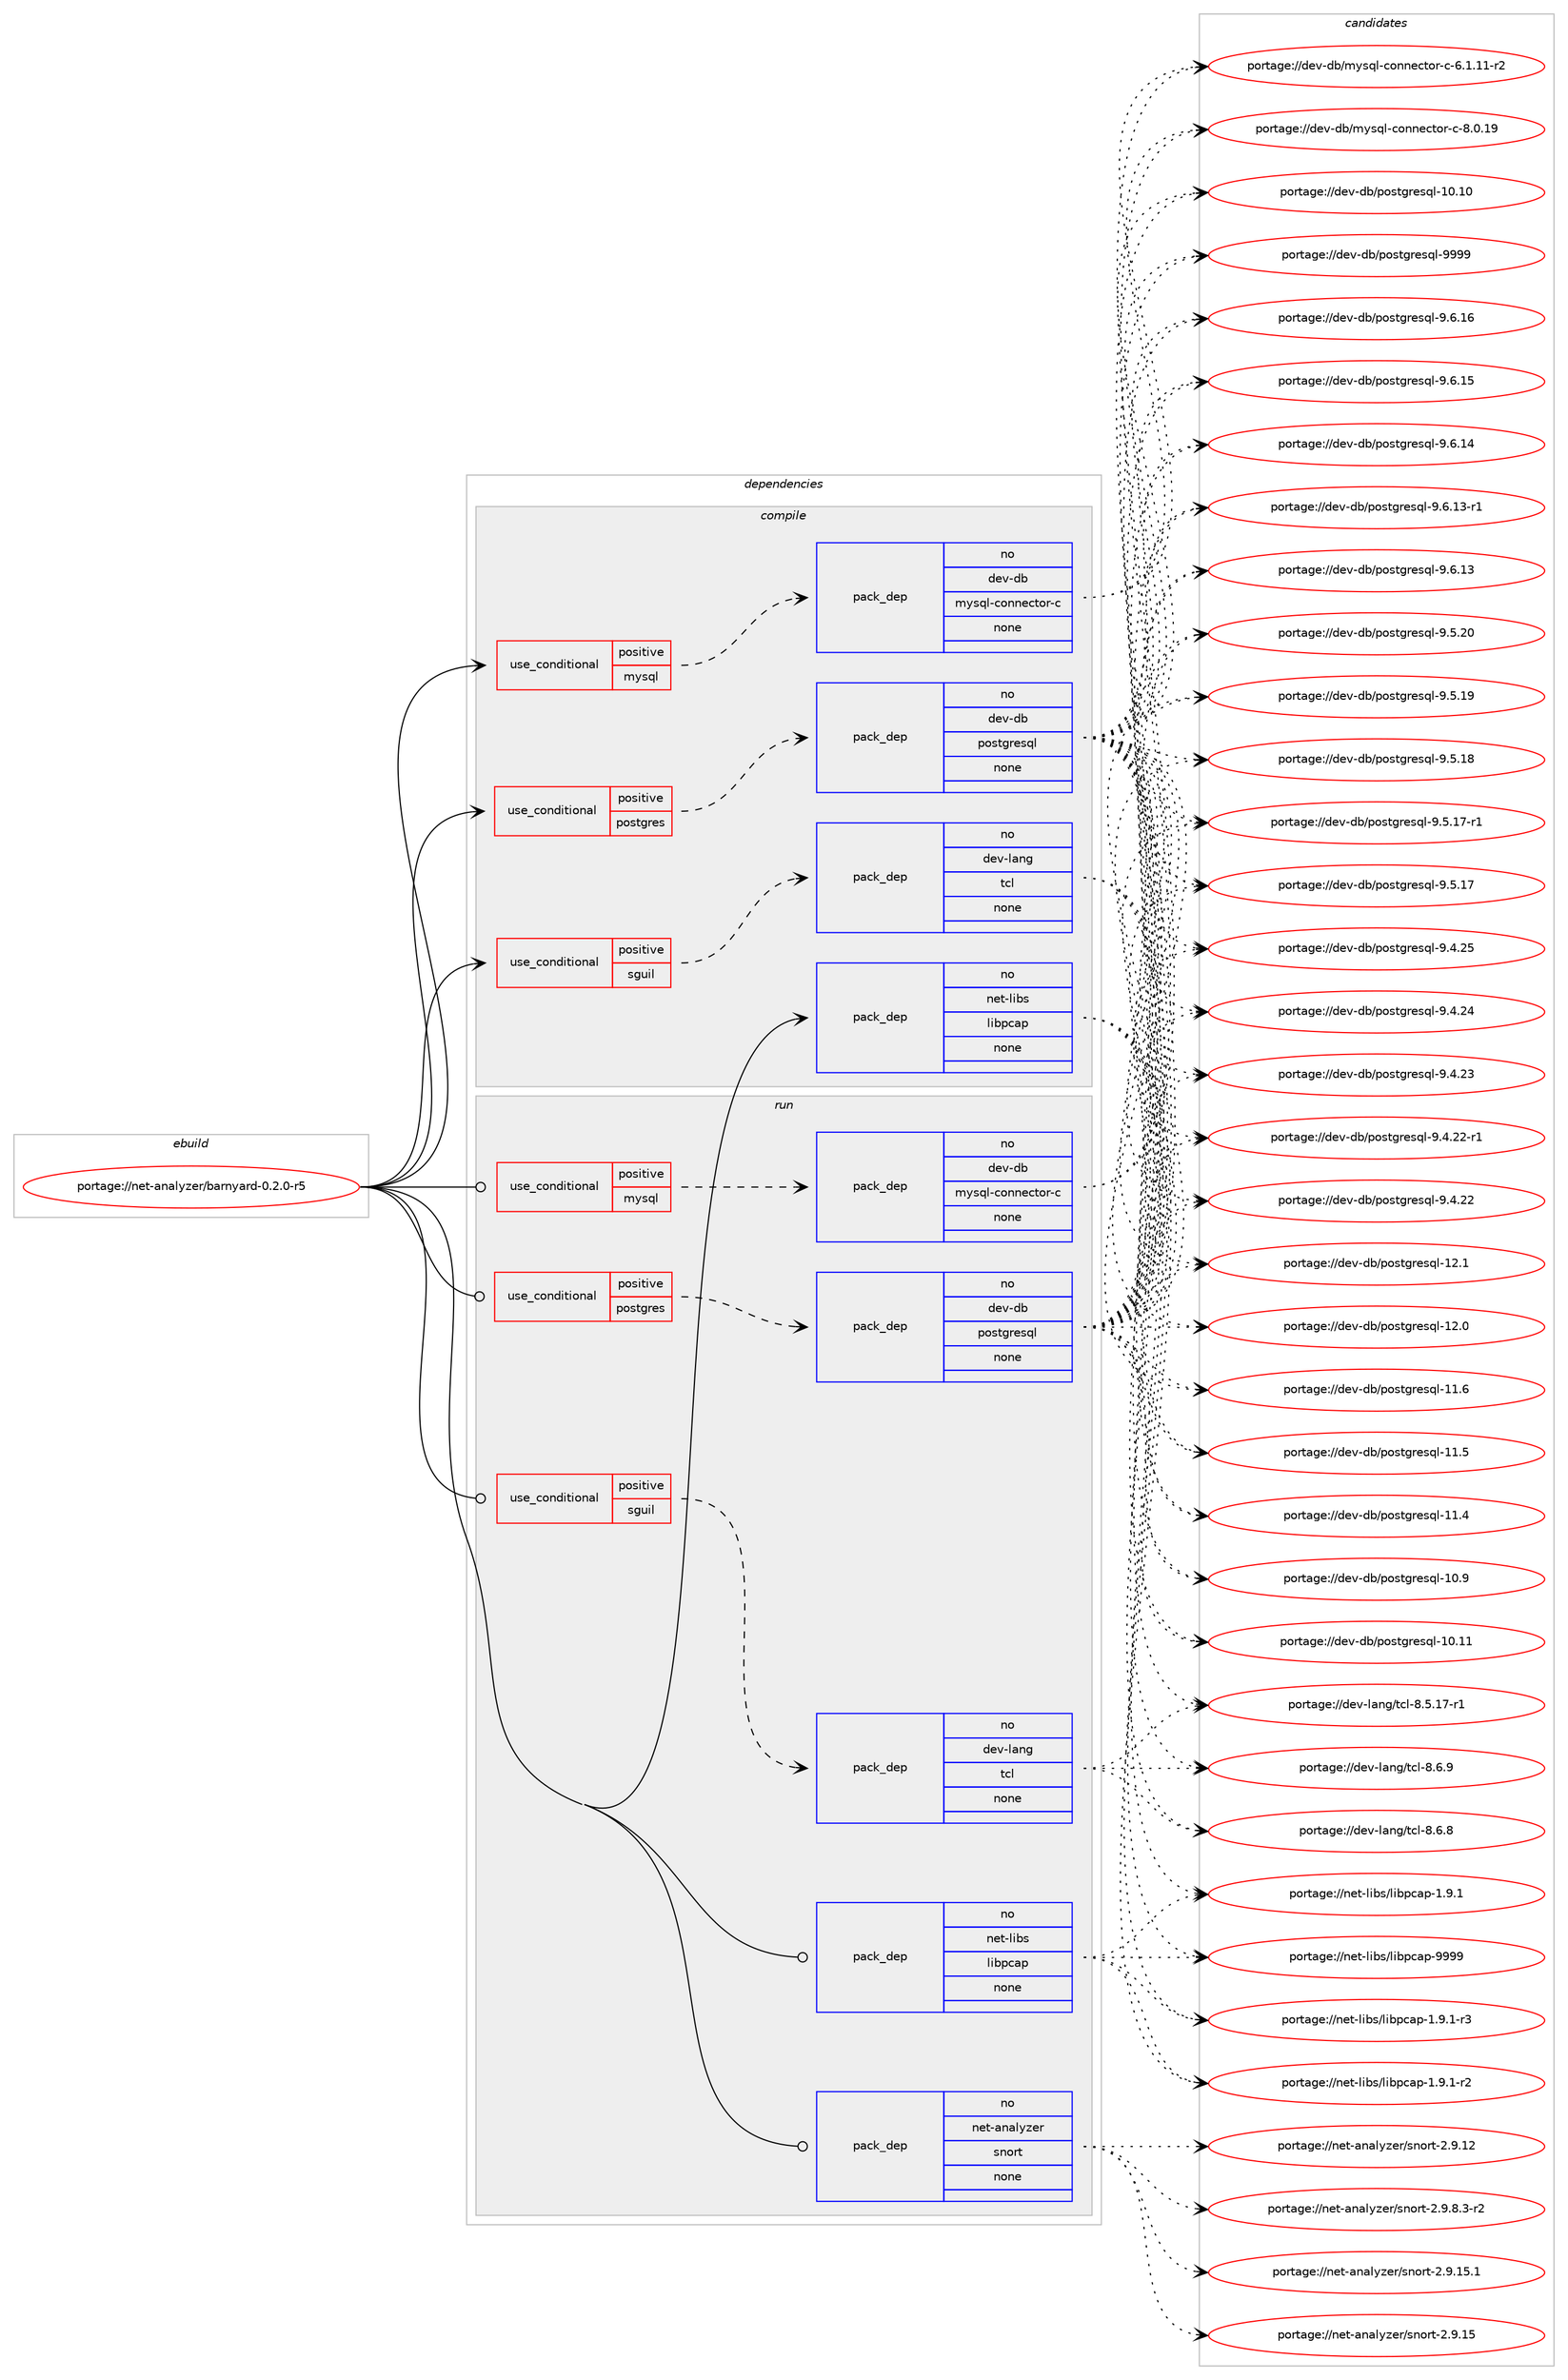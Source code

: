 digraph prolog {

# *************
# Graph options
# *************

newrank=true;
concentrate=true;
compound=true;
graph [rankdir=LR,fontname=Helvetica,fontsize=10,ranksep=1.5];#, ranksep=2.5, nodesep=0.2];
edge  [arrowhead=vee];
node  [fontname=Helvetica,fontsize=10];

# **********
# The ebuild
# **********

subgraph cluster_leftcol {
color=gray;
rank=same;
label=<<i>ebuild</i>>;
id [label="portage://net-analyzer/barnyard-0.2.0-r5", color=red, width=4, href="../net-analyzer/barnyard-0.2.0-r5.svg"];
}

# ****************
# The dependencies
# ****************

subgraph cluster_midcol {
color=gray;
label=<<i>dependencies</i>>;
subgraph cluster_compile {
fillcolor="#eeeeee";
style=filled;
label=<<i>compile</i>>;
subgraph cond36771 {
dependency162387 [label=<<TABLE BORDER="0" CELLBORDER="1" CELLSPACING="0" CELLPADDING="4"><TR><TD ROWSPAN="3" CELLPADDING="10">use_conditional</TD></TR><TR><TD>positive</TD></TR><TR><TD>mysql</TD></TR></TABLE>>, shape=none, color=red];
subgraph pack122978 {
dependency162388 [label=<<TABLE BORDER="0" CELLBORDER="1" CELLSPACING="0" CELLPADDING="4" WIDTH="220"><TR><TD ROWSPAN="6" CELLPADDING="30">pack_dep</TD></TR><TR><TD WIDTH="110">no</TD></TR><TR><TD>dev-db</TD></TR><TR><TD>mysql-connector-c</TD></TR><TR><TD>none</TD></TR><TR><TD></TD></TR></TABLE>>, shape=none, color=blue];
}
dependency162387:e -> dependency162388:w [weight=20,style="dashed",arrowhead="vee"];
}
id:e -> dependency162387:w [weight=20,style="solid",arrowhead="vee"];
subgraph cond36772 {
dependency162389 [label=<<TABLE BORDER="0" CELLBORDER="1" CELLSPACING="0" CELLPADDING="4"><TR><TD ROWSPAN="3" CELLPADDING="10">use_conditional</TD></TR><TR><TD>positive</TD></TR><TR><TD>postgres</TD></TR></TABLE>>, shape=none, color=red];
subgraph pack122979 {
dependency162390 [label=<<TABLE BORDER="0" CELLBORDER="1" CELLSPACING="0" CELLPADDING="4" WIDTH="220"><TR><TD ROWSPAN="6" CELLPADDING="30">pack_dep</TD></TR><TR><TD WIDTH="110">no</TD></TR><TR><TD>dev-db</TD></TR><TR><TD>postgresql</TD></TR><TR><TD>none</TD></TR><TR><TD></TD></TR></TABLE>>, shape=none, color=blue];
}
dependency162389:e -> dependency162390:w [weight=20,style="dashed",arrowhead="vee"];
}
id:e -> dependency162389:w [weight=20,style="solid",arrowhead="vee"];
subgraph cond36773 {
dependency162391 [label=<<TABLE BORDER="0" CELLBORDER="1" CELLSPACING="0" CELLPADDING="4"><TR><TD ROWSPAN="3" CELLPADDING="10">use_conditional</TD></TR><TR><TD>positive</TD></TR><TR><TD>sguil</TD></TR></TABLE>>, shape=none, color=red];
subgraph pack122980 {
dependency162392 [label=<<TABLE BORDER="0" CELLBORDER="1" CELLSPACING="0" CELLPADDING="4" WIDTH="220"><TR><TD ROWSPAN="6" CELLPADDING="30">pack_dep</TD></TR><TR><TD WIDTH="110">no</TD></TR><TR><TD>dev-lang</TD></TR><TR><TD>tcl</TD></TR><TR><TD>none</TD></TR><TR><TD></TD></TR></TABLE>>, shape=none, color=blue];
}
dependency162391:e -> dependency162392:w [weight=20,style="dashed",arrowhead="vee"];
}
id:e -> dependency162391:w [weight=20,style="solid",arrowhead="vee"];
subgraph pack122981 {
dependency162393 [label=<<TABLE BORDER="0" CELLBORDER="1" CELLSPACING="0" CELLPADDING="4" WIDTH="220"><TR><TD ROWSPAN="6" CELLPADDING="30">pack_dep</TD></TR><TR><TD WIDTH="110">no</TD></TR><TR><TD>net-libs</TD></TR><TR><TD>libpcap</TD></TR><TR><TD>none</TD></TR><TR><TD></TD></TR></TABLE>>, shape=none, color=blue];
}
id:e -> dependency162393:w [weight=20,style="solid",arrowhead="vee"];
}
subgraph cluster_compileandrun {
fillcolor="#eeeeee";
style=filled;
label=<<i>compile and run</i>>;
}
subgraph cluster_run {
fillcolor="#eeeeee";
style=filled;
label=<<i>run</i>>;
subgraph cond36774 {
dependency162394 [label=<<TABLE BORDER="0" CELLBORDER="1" CELLSPACING="0" CELLPADDING="4"><TR><TD ROWSPAN="3" CELLPADDING="10">use_conditional</TD></TR><TR><TD>positive</TD></TR><TR><TD>mysql</TD></TR></TABLE>>, shape=none, color=red];
subgraph pack122982 {
dependency162395 [label=<<TABLE BORDER="0" CELLBORDER="1" CELLSPACING="0" CELLPADDING="4" WIDTH="220"><TR><TD ROWSPAN="6" CELLPADDING="30">pack_dep</TD></TR><TR><TD WIDTH="110">no</TD></TR><TR><TD>dev-db</TD></TR><TR><TD>mysql-connector-c</TD></TR><TR><TD>none</TD></TR><TR><TD></TD></TR></TABLE>>, shape=none, color=blue];
}
dependency162394:e -> dependency162395:w [weight=20,style="dashed",arrowhead="vee"];
}
id:e -> dependency162394:w [weight=20,style="solid",arrowhead="odot"];
subgraph cond36775 {
dependency162396 [label=<<TABLE BORDER="0" CELLBORDER="1" CELLSPACING="0" CELLPADDING="4"><TR><TD ROWSPAN="3" CELLPADDING="10">use_conditional</TD></TR><TR><TD>positive</TD></TR><TR><TD>postgres</TD></TR></TABLE>>, shape=none, color=red];
subgraph pack122983 {
dependency162397 [label=<<TABLE BORDER="0" CELLBORDER="1" CELLSPACING="0" CELLPADDING="4" WIDTH="220"><TR><TD ROWSPAN="6" CELLPADDING="30">pack_dep</TD></TR><TR><TD WIDTH="110">no</TD></TR><TR><TD>dev-db</TD></TR><TR><TD>postgresql</TD></TR><TR><TD>none</TD></TR><TR><TD></TD></TR></TABLE>>, shape=none, color=blue];
}
dependency162396:e -> dependency162397:w [weight=20,style="dashed",arrowhead="vee"];
}
id:e -> dependency162396:w [weight=20,style="solid",arrowhead="odot"];
subgraph cond36776 {
dependency162398 [label=<<TABLE BORDER="0" CELLBORDER="1" CELLSPACING="0" CELLPADDING="4"><TR><TD ROWSPAN="3" CELLPADDING="10">use_conditional</TD></TR><TR><TD>positive</TD></TR><TR><TD>sguil</TD></TR></TABLE>>, shape=none, color=red];
subgraph pack122984 {
dependency162399 [label=<<TABLE BORDER="0" CELLBORDER="1" CELLSPACING="0" CELLPADDING="4" WIDTH="220"><TR><TD ROWSPAN="6" CELLPADDING="30">pack_dep</TD></TR><TR><TD WIDTH="110">no</TD></TR><TR><TD>dev-lang</TD></TR><TR><TD>tcl</TD></TR><TR><TD>none</TD></TR><TR><TD></TD></TR></TABLE>>, shape=none, color=blue];
}
dependency162398:e -> dependency162399:w [weight=20,style="dashed",arrowhead="vee"];
}
id:e -> dependency162398:w [weight=20,style="solid",arrowhead="odot"];
subgraph pack122985 {
dependency162400 [label=<<TABLE BORDER="0" CELLBORDER="1" CELLSPACING="0" CELLPADDING="4" WIDTH="220"><TR><TD ROWSPAN="6" CELLPADDING="30">pack_dep</TD></TR><TR><TD WIDTH="110">no</TD></TR><TR><TD>net-analyzer</TD></TR><TR><TD>snort</TD></TR><TR><TD>none</TD></TR><TR><TD></TD></TR></TABLE>>, shape=none, color=blue];
}
id:e -> dependency162400:w [weight=20,style="solid",arrowhead="odot"];
subgraph pack122986 {
dependency162401 [label=<<TABLE BORDER="0" CELLBORDER="1" CELLSPACING="0" CELLPADDING="4" WIDTH="220"><TR><TD ROWSPAN="6" CELLPADDING="30">pack_dep</TD></TR><TR><TD WIDTH="110">no</TD></TR><TR><TD>net-libs</TD></TR><TR><TD>libpcap</TD></TR><TR><TD>none</TD></TR><TR><TD></TD></TR></TABLE>>, shape=none, color=blue];
}
id:e -> dependency162401:w [weight=20,style="solid",arrowhead="odot"];
}
}

# **************
# The candidates
# **************

subgraph cluster_choices {
rank=same;
color=gray;
label=<<i>candidates</i>>;

subgraph choice122978 {
color=black;
nodesep=1;
choice100101118451009847109121115113108459911111011010199116111114459945564648464957 [label="portage://dev-db/mysql-connector-c-8.0.19", color=red, width=4,href="../dev-db/mysql-connector-c-8.0.19.svg"];
choice1001011184510098471091211151131084599111110110101991161111144599455446494649494511450 [label="portage://dev-db/mysql-connector-c-6.1.11-r2", color=red, width=4,href="../dev-db/mysql-connector-c-6.1.11-r2.svg"];
dependency162388:e -> choice100101118451009847109121115113108459911111011010199116111114459945564648464957:w [style=dotted,weight="100"];
dependency162388:e -> choice1001011184510098471091211151131084599111110110101991161111144599455446494649494511450:w [style=dotted,weight="100"];
}
subgraph choice122979 {
color=black;
nodesep=1;
choice1001011184510098471121111151161031141011151131084557575757 [label="portage://dev-db/postgresql-9999", color=red, width=4,href="../dev-db/postgresql-9999.svg"];
choice10010111845100984711211111511610311410111511310845574654464954 [label="portage://dev-db/postgresql-9.6.16", color=red, width=4,href="../dev-db/postgresql-9.6.16.svg"];
choice10010111845100984711211111511610311410111511310845574654464953 [label="portage://dev-db/postgresql-9.6.15", color=red, width=4,href="../dev-db/postgresql-9.6.15.svg"];
choice10010111845100984711211111511610311410111511310845574654464952 [label="portage://dev-db/postgresql-9.6.14", color=red, width=4,href="../dev-db/postgresql-9.6.14.svg"];
choice100101118451009847112111115116103114101115113108455746544649514511449 [label="portage://dev-db/postgresql-9.6.13-r1", color=red, width=4,href="../dev-db/postgresql-9.6.13-r1.svg"];
choice10010111845100984711211111511610311410111511310845574654464951 [label="portage://dev-db/postgresql-9.6.13", color=red, width=4,href="../dev-db/postgresql-9.6.13.svg"];
choice10010111845100984711211111511610311410111511310845574653465048 [label="portage://dev-db/postgresql-9.5.20", color=red, width=4,href="../dev-db/postgresql-9.5.20.svg"];
choice10010111845100984711211111511610311410111511310845574653464957 [label="portage://dev-db/postgresql-9.5.19", color=red, width=4,href="../dev-db/postgresql-9.5.19.svg"];
choice10010111845100984711211111511610311410111511310845574653464956 [label="portage://dev-db/postgresql-9.5.18", color=red, width=4,href="../dev-db/postgresql-9.5.18.svg"];
choice100101118451009847112111115116103114101115113108455746534649554511449 [label="portage://dev-db/postgresql-9.5.17-r1", color=red, width=4,href="../dev-db/postgresql-9.5.17-r1.svg"];
choice10010111845100984711211111511610311410111511310845574653464955 [label="portage://dev-db/postgresql-9.5.17", color=red, width=4,href="../dev-db/postgresql-9.5.17.svg"];
choice10010111845100984711211111511610311410111511310845574652465053 [label="portage://dev-db/postgresql-9.4.25", color=red, width=4,href="../dev-db/postgresql-9.4.25.svg"];
choice10010111845100984711211111511610311410111511310845574652465052 [label="portage://dev-db/postgresql-9.4.24", color=red, width=4,href="../dev-db/postgresql-9.4.24.svg"];
choice10010111845100984711211111511610311410111511310845574652465051 [label="portage://dev-db/postgresql-9.4.23", color=red, width=4,href="../dev-db/postgresql-9.4.23.svg"];
choice100101118451009847112111115116103114101115113108455746524650504511449 [label="portage://dev-db/postgresql-9.4.22-r1", color=red, width=4,href="../dev-db/postgresql-9.4.22-r1.svg"];
choice10010111845100984711211111511610311410111511310845574652465050 [label="portage://dev-db/postgresql-9.4.22", color=red, width=4,href="../dev-db/postgresql-9.4.22.svg"];
choice1001011184510098471121111151161031141011151131084549504649 [label="portage://dev-db/postgresql-12.1", color=red, width=4,href="../dev-db/postgresql-12.1.svg"];
choice1001011184510098471121111151161031141011151131084549504648 [label="portage://dev-db/postgresql-12.0", color=red, width=4,href="../dev-db/postgresql-12.0.svg"];
choice1001011184510098471121111151161031141011151131084549494654 [label="portage://dev-db/postgresql-11.6", color=red, width=4,href="../dev-db/postgresql-11.6.svg"];
choice1001011184510098471121111151161031141011151131084549494653 [label="portage://dev-db/postgresql-11.5", color=red, width=4,href="../dev-db/postgresql-11.5.svg"];
choice1001011184510098471121111151161031141011151131084549494652 [label="portage://dev-db/postgresql-11.4", color=red, width=4,href="../dev-db/postgresql-11.4.svg"];
choice1001011184510098471121111151161031141011151131084549484657 [label="portage://dev-db/postgresql-10.9", color=red, width=4,href="../dev-db/postgresql-10.9.svg"];
choice100101118451009847112111115116103114101115113108454948464949 [label="portage://dev-db/postgresql-10.11", color=red, width=4,href="../dev-db/postgresql-10.11.svg"];
choice100101118451009847112111115116103114101115113108454948464948 [label="portage://dev-db/postgresql-10.10", color=red, width=4,href="../dev-db/postgresql-10.10.svg"];
dependency162390:e -> choice1001011184510098471121111151161031141011151131084557575757:w [style=dotted,weight="100"];
dependency162390:e -> choice10010111845100984711211111511610311410111511310845574654464954:w [style=dotted,weight="100"];
dependency162390:e -> choice10010111845100984711211111511610311410111511310845574654464953:w [style=dotted,weight="100"];
dependency162390:e -> choice10010111845100984711211111511610311410111511310845574654464952:w [style=dotted,weight="100"];
dependency162390:e -> choice100101118451009847112111115116103114101115113108455746544649514511449:w [style=dotted,weight="100"];
dependency162390:e -> choice10010111845100984711211111511610311410111511310845574654464951:w [style=dotted,weight="100"];
dependency162390:e -> choice10010111845100984711211111511610311410111511310845574653465048:w [style=dotted,weight="100"];
dependency162390:e -> choice10010111845100984711211111511610311410111511310845574653464957:w [style=dotted,weight="100"];
dependency162390:e -> choice10010111845100984711211111511610311410111511310845574653464956:w [style=dotted,weight="100"];
dependency162390:e -> choice100101118451009847112111115116103114101115113108455746534649554511449:w [style=dotted,weight="100"];
dependency162390:e -> choice10010111845100984711211111511610311410111511310845574653464955:w [style=dotted,weight="100"];
dependency162390:e -> choice10010111845100984711211111511610311410111511310845574652465053:w [style=dotted,weight="100"];
dependency162390:e -> choice10010111845100984711211111511610311410111511310845574652465052:w [style=dotted,weight="100"];
dependency162390:e -> choice10010111845100984711211111511610311410111511310845574652465051:w [style=dotted,weight="100"];
dependency162390:e -> choice100101118451009847112111115116103114101115113108455746524650504511449:w [style=dotted,weight="100"];
dependency162390:e -> choice10010111845100984711211111511610311410111511310845574652465050:w [style=dotted,weight="100"];
dependency162390:e -> choice1001011184510098471121111151161031141011151131084549504649:w [style=dotted,weight="100"];
dependency162390:e -> choice1001011184510098471121111151161031141011151131084549504648:w [style=dotted,weight="100"];
dependency162390:e -> choice1001011184510098471121111151161031141011151131084549494654:w [style=dotted,weight="100"];
dependency162390:e -> choice1001011184510098471121111151161031141011151131084549494653:w [style=dotted,weight="100"];
dependency162390:e -> choice1001011184510098471121111151161031141011151131084549494652:w [style=dotted,weight="100"];
dependency162390:e -> choice1001011184510098471121111151161031141011151131084549484657:w [style=dotted,weight="100"];
dependency162390:e -> choice100101118451009847112111115116103114101115113108454948464949:w [style=dotted,weight="100"];
dependency162390:e -> choice100101118451009847112111115116103114101115113108454948464948:w [style=dotted,weight="100"];
}
subgraph choice122980 {
color=black;
nodesep=1;
choice10010111845108971101034711699108455646544657 [label="portage://dev-lang/tcl-8.6.9", color=red, width=4,href="../dev-lang/tcl-8.6.9.svg"];
choice10010111845108971101034711699108455646544656 [label="portage://dev-lang/tcl-8.6.8", color=red, width=4,href="../dev-lang/tcl-8.6.8.svg"];
choice10010111845108971101034711699108455646534649554511449 [label="portage://dev-lang/tcl-8.5.17-r1", color=red, width=4,href="../dev-lang/tcl-8.5.17-r1.svg"];
dependency162392:e -> choice10010111845108971101034711699108455646544657:w [style=dotted,weight="100"];
dependency162392:e -> choice10010111845108971101034711699108455646544656:w [style=dotted,weight="100"];
dependency162392:e -> choice10010111845108971101034711699108455646534649554511449:w [style=dotted,weight="100"];
}
subgraph choice122981 {
color=black;
nodesep=1;
choice1101011164510810598115471081059811299971124557575757 [label="portage://net-libs/libpcap-9999", color=red, width=4,href="../net-libs/libpcap-9999.svg"];
choice1101011164510810598115471081059811299971124549465746494511451 [label="portage://net-libs/libpcap-1.9.1-r3", color=red, width=4,href="../net-libs/libpcap-1.9.1-r3.svg"];
choice1101011164510810598115471081059811299971124549465746494511450 [label="portage://net-libs/libpcap-1.9.1-r2", color=red, width=4,href="../net-libs/libpcap-1.9.1-r2.svg"];
choice110101116451081059811547108105981129997112454946574649 [label="portage://net-libs/libpcap-1.9.1", color=red, width=4,href="../net-libs/libpcap-1.9.1.svg"];
dependency162393:e -> choice1101011164510810598115471081059811299971124557575757:w [style=dotted,weight="100"];
dependency162393:e -> choice1101011164510810598115471081059811299971124549465746494511451:w [style=dotted,weight="100"];
dependency162393:e -> choice1101011164510810598115471081059811299971124549465746494511450:w [style=dotted,weight="100"];
dependency162393:e -> choice110101116451081059811547108105981129997112454946574649:w [style=dotted,weight="100"];
}
subgraph choice122982 {
color=black;
nodesep=1;
choice100101118451009847109121115113108459911111011010199116111114459945564648464957 [label="portage://dev-db/mysql-connector-c-8.0.19", color=red, width=4,href="../dev-db/mysql-connector-c-8.0.19.svg"];
choice1001011184510098471091211151131084599111110110101991161111144599455446494649494511450 [label="portage://dev-db/mysql-connector-c-6.1.11-r2", color=red, width=4,href="../dev-db/mysql-connector-c-6.1.11-r2.svg"];
dependency162395:e -> choice100101118451009847109121115113108459911111011010199116111114459945564648464957:w [style=dotted,weight="100"];
dependency162395:e -> choice1001011184510098471091211151131084599111110110101991161111144599455446494649494511450:w [style=dotted,weight="100"];
}
subgraph choice122983 {
color=black;
nodesep=1;
choice1001011184510098471121111151161031141011151131084557575757 [label="portage://dev-db/postgresql-9999", color=red, width=4,href="../dev-db/postgresql-9999.svg"];
choice10010111845100984711211111511610311410111511310845574654464954 [label="portage://dev-db/postgresql-9.6.16", color=red, width=4,href="../dev-db/postgresql-9.6.16.svg"];
choice10010111845100984711211111511610311410111511310845574654464953 [label="portage://dev-db/postgresql-9.6.15", color=red, width=4,href="../dev-db/postgresql-9.6.15.svg"];
choice10010111845100984711211111511610311410111511310845574654464952 [label="portage://dev-db/postgresql-9.6.14", color=red, width=4,href="../dev-db/postgresql-9.6.14.svg"];
choice100101118451009847112111115116103114101115113108455746544649514511449 [label="portage://dev-db/postgresql-9.6.13-r1", color=red, width=4,href="../dev-db/postgresql-9.6.13-r1.svg"];
choice10010111845100984711211111511610311410111511310845574654464951 [label="portage://dev-db/postgresql-9.6.13", color=red, width=4,href="../dev-db/postgresql-9.6.13.svg"];
choice10010111845100984711211111511610311410111511310845574653465048 [label="portage://dev-db/postgresql-9.5.20", color=red, width=4,href="../dev-db/postgresql-9.5.20.svg"];
choice10010111845100984711211111511610311410111511310845574653464957 [label="portage://dev-db/postgresql-9.5.19", color=red, width=4,href="../dev-db/postgresql-9.5.19.svg"];
choice10010111845100984711211111511610311410111511310845574653464956 [label="portage://dev-db/postgresql-9.5.18", color=red, width=4,href="../dev-db/postgresql-9.5.18.svg"];
choice100101118451009847112111115116103114101115113108455746534649554511449 [label="portage://dev-db/postgresql-9.5.17-r1", color=red, width=4,href="../dev-db/postgresql-9.5.17-r1.svg"];
choice10010111845100984711211111511610311410111511310845574653464955 [label="portage://dev-db/postgresql-9.5.17", color=red, width=4,href="../dev-db/postgresql-9.5.17.svg"];
choice10010111845100984711211111511610311410111511310845574652465053 [label="portage://dev-db/postgresql-9.4.25", color=red, width=4,href="../dev-db/postgresql-9.4.25.svg"];
choice10010111845100984711211111511610311410111511310845574652465052 [label="portage://dev-db/postgresql-9.4.24", color=red, width=4,href="../dev-db/postgresql-9.4.24.svg"];
choice10010111845100984711211111511610311410111511310845574652465051 [label="portage://dev-db/postgresql-9.4.23", color=red, width=4,href="../dev-db/postgresql-9.4.23.svg"];
choice100101118451009847112111115116103114101115113108455746524650504511449 [label="portage://dev-db/postgresql-9.4.22-r1", color=red, width=4,href="../dev-db/postgresql-9.4.22-r1.svg"];
choice10010111845100984711211111511610311410111511310845574652465050 [label="portage://dev-db/postgresql-9.4.22", color=red, width=4,href="../dev-db/postgresql-9.4.22.svg"];
choice1001011184510098471121111151161031141011151131084549504649 [label="portage://dev-db/postgresql-12.1", color=red, width=4,href="../dev-db/postgresql-12.1.svg"];
choice1001011184510098471121111151161031141011151131084549504648 [label="portage://dev-db/postgresql-12.0", color=red, width=4,href="../dev-db/postgresql-12.0.svg"];
choice1001011184510098471121111151161031141011151131084549494654 [label="portage://dev-db/postgresql-11.6", color=red, width=4,href="../dev-db/postgresql-11.6.svg"];
choice1001011184510098471121111151161031141011151131084549494653 [label="portage://dev-db/postgresql-11.5", color=red, width=4,href="../dev-db/postgresql-11.5.svg"];
choice1001011184510098471121111151161031141011151131084549494652 [label="portage://dev-db/postgresql-11.4", color=red, width=4,href="../dev-db/postgresql-11.4.svg"];
choice1001011184510098471121111151161031141011151131084549484657 [label="portage://dev-db/postgresql-10.9", color=red, width=4,href="../dev-db/postgresql-10.9.svg"];
choice100101118451009847112111115116103114101115113108454948464949 [label="portage://dev-db/postgresql-10.11", color=red, width=4,href="../dev-db/postgresql-10.11.svg"];
choice100101118451009847112111115116103114101115113108454948464948 [label="portage://dev-db/postgresql-10.10", color=red, width=4,href="../dev-db/postgresql-10.10.svg"];
dependency162397:e -> choice1001011184510098471121111151161031141011151131084557575757:w [style=dotted,weight="100"];
dependency162397:e -> choice10010111845100984711211111511610311410111511310845574654464954:w [style=dotted,weight="100"];
dependency162397:e -> choice10010111845100984711211111511610311410111511310845574654464953:w [style=dotted,weight="100"];
dependency162397:e -> choice10010111845100984711211111511610311410111511310845574654464952:w [style=dotted,weight="100"];
dependency162397:e -> choice100101118451009847112111115116103114101115113108455746544649514511449:w [style=dotted,weight="100"];
dependency162397:e -> choice10010111845100984711211111511610311410111511310845574654464951:w [style=dotted,weight="100"];
dependency162397:e -> choice10010111845100984711211111511610311410111511310845574653465048:w [style=dotted,weight="100"];
dependency162397:e -> choice10010111845100984711211111511610311410111511310845574653464957:w [style=dotted,weight="100"];
dependency162397:e -> choice10010111845100984711211111511610311410111511310845574653464956:w [style=dotted,weight="100"];
dependency162397:e -> choice100101118451009847112111115116103114101115113108455746534649554511449:w [style=dotted,weight="100"];
dependency162397:e -> choice10010111845100984711211111511610311410111511310845574653464955:w [style=dotted,weight="100"];
dependency162397:e -> choice10010111845100984711211111511610311410111511310845574652465053:w [style=dotted,weight="100"];
dependency162397:e -> choice10010111845100984711211111511610311410111511310845574652465052:w [style=dotted,weight="100"];
dependency162397:e -> choice10010111845100984711211111511610311410111511310845574652465051:w [style=dotted,weight="100"];
dependency162397:e -> choice100101118451009847112111115116103114101115113108455746524650504511449:w [style=dotted,weight="100"];
dependency162397:e -> choice10010111845100984711211111511610311410111511310845574652465050:w [style=dotted,weight="100"];
dependency162397:e -> choice1001011184510098471121111151161031141011151131084549504649:w [style=dotted,weight="100"];
dependency162397:e -> choice1001011184510098471121111151161031141011151131084549504648:w [style=dotted,weight="100"];
dependency162397:e -> choice1001011184510098471121111151161031141011151131084549494654:w [style=dotted,weight="100"];
dependency162397:e -> choice1001011184510098471121111151161031141011151131084549494653:w [style=dotted,weight="100"];
dependency162397:e -> choice1001011184510098471121111151161031141011151131084549494652:w [style=dotted,weight="100"];
dependency162397:e -> choice1001011184510098471121111151161031141011151131084549484657:w [style=dotted,weight="100"];
dependency162397:e -> choice100101118451009847112111115116103114101115113108454948464949:w [style=dotted,weight="100"];
dependency162397:e -> choice100101118451009847112111115116103114101115113108454948464948:w [style=dotted,weight="100"];
}
subgraph choice122984 {
color=black;
nodesep=1;
choice10010111845108971101034711699108455646544657 [label="portage://dev-lang/tcl-8.6.9", color=red, width=4,href="../dev-lang/tcl-8.6.9.svg"];
choice10010111845108971101034711699108455646544656 [label="portage://dev-lang/tcl-8.6.8", color=red, width=4,href="../dev-lang/tcl-8.6.8.svg"];
choice10010111845108971101034711699108455646534649554511449 [label="portage://dev-lang/tcl-8.5.17-r1", color=red, width=4,href="../dev-lang/tcl-8.5.17-r1.svg"];
dependency162399:e -> choice10010111845108971101034711699108455646544657:w [style=dotted,weight="100"];
dependency162399:e -> choice10010111845108971101034711699108455646544656:w [style=dotted,weight="100"];
dependency162399:e -> choice10010111845108971101034711699108455646534649554511449:w [style=dotted,weight="100"];
}
subgraph choice122985 {
color=black;
nodesep=1;
choice1101011164597110971081211221011144711511011111411645504657465646514511450 [label="portage://net-analyzer/snort-2.9.8.3-r2", color=red, width=4,href="../net-analyzer/snort-2.9.8.3-r2.svg"];
choice11010111645971109710812112210111447115110111114116455046574649534649 [label="portage://net-analyzer/snort-2.9.15.1", color=red, width=4,href="../net-analyzer/snort-2.9.15.1.svg"];
choice1101011164597110971081211221011144711511011111411645504657464953 [label="portage://net-analyzer/snort-2.9.15", color=red, width=4,href="../net-analyzer/snort-2.9.15.svg"];
choice1101011164597110971081211221011144711511011111411645504657464950 [label="portage://net-analyzer/snort-2.9.12", color=red, width=4,href="../net-analyzer/snort-2.9.12.svg"];
dependency162400:e -> choice1101011164597110971081211221011144711511011111411645504657465646514511450:w [style=dotted,weight="100"];
dependency162400:e -> choice11010111645971109710812112210111447115110111114116455046574649534649:w [style=dotted,weight="100"];
dependency162400:e -> choice1101011164597110971081211221011144711511011111411645504657464953:w [style=dotted,weight="100"];
dependency162400:e -> choice1101011164597110971081211221011144711511011111411645504657464950:w [style=dotted,weight="100"];
}
subgraph choice122986 {
color=black;
nodesep=1;
choice1101011164510810598115471081059811299971124557575757 [label="portage://net-libs/libpcap-9999", color=red, width=4,href="../net-libs/libpcap-9999.svg"];
choice1101011164510810598115471081059811299971124549465746494511451 [label="portage://net-libs/libpcap-1.9.1-r3", color=red, width=4,href="../net-libs/libpcap-1.9.1-r3.svg"];
choice1101011164510810598115471081059811299971124549465746494511450 [label="portage://net-libs/libpcap-1.9.1-r2", color=red, width=4,href="../net-libs/libpcap-1.9.1-r2.svg"];
choice110101116451081059811547108105981129997112454946574649 [label="portage://net-libs/libpcap-1.9.1", color=red, width=4,href="../net-libs/libpcap-1.9.1.svg"];
dependency162401:e -> choice1101011164510810598115471081059811299971124557575757:w [style=dotted,weight="100"];
dependency162401:e -> choice1101011164510810598115471081059811299971124549465746494511451:w [style=dotted,weight="100"];
dependency162401:e -> choice1101011164510810598115471081059811299971124549465746494511450:w [style=dotted,weight="100"];
dependency162401:e -> choice110101116451081059811547108105981129997112454946574649:w [style=dotted,weight="100"];
}
}

}
